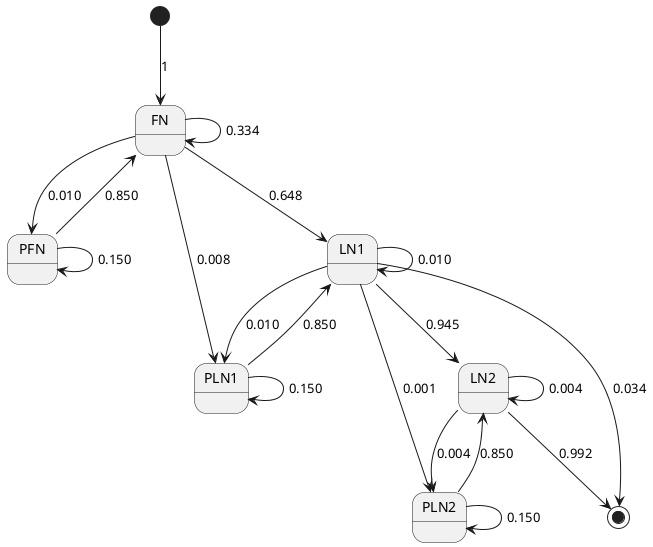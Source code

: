 @startuml Name Parser State Diagram - First name first

[*] --> FN: 1
FN --> FN: 0.334
FN --> PFN: 0.010
FN --> LN1: 0.648
FN --> PLN1: 0.008
PFN --> PFN: 0.150
PFN --> FN: 0.850
LN1 --> LN1: 0.010
LN1 --> PLN1: 0.010
LN1 --> LN2: 0.945
LN1 --> PLN2: 0.001
LN1 --> [*]: 0.034
PLN1 --> PLN1: 0.150
PLN1 --> LN1: 0.850
LN2 --> LN2: 0.004
LN2 --> PLN2: 0.004
LN2 --> [*]: 0.992
PLN2 --> PLN2: 0.150
PLN2 --> LN2: 0.850

@enduml